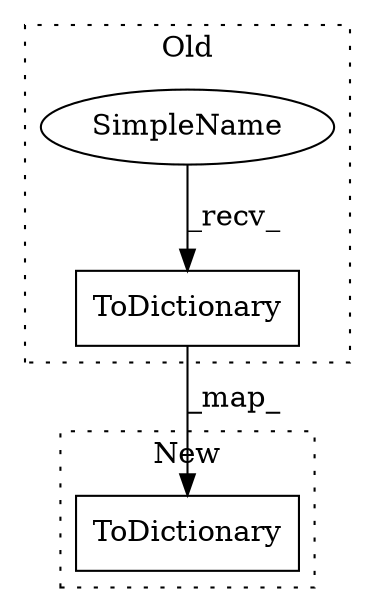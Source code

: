 digraph G {
subgraph cluster0 {
1 [label="ToDictionary" a="32" s="3754,3814" l="13,1" shape="box"];
3 [label="SimpleName" a="42" s="3742" l="11" shape="ellipse"];
label = "Old";
style="dotted";
}
subgraph cluster1 {
2 [label="ToDictionary" a="32" s="3770,3831" l="13,1" shape="box"];
label = "New";
style="dotted";
}
1 -> 2 [label="_map_"];
3 -> 1 [label="_recv_"];
}